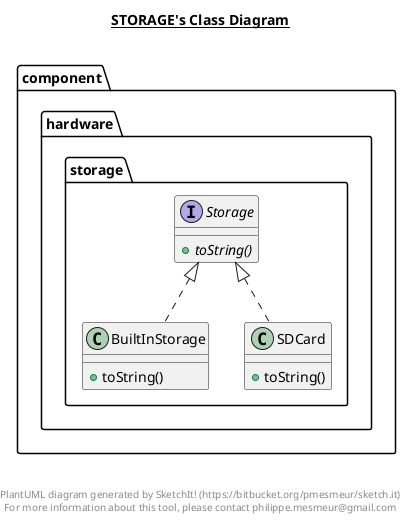 @startuml

title __STORAGE's Class Diagram__\n

  namespace component.hardware.storage {
    class component.hardware.storage.BuiltInStorage {
        + toString()
    }
  }
  

  namespace component.hardware.storage {
    class component.hardware.storage.SDCard {
        + toString()
    }
  }
  

  namespace component.hardware.storage {
    interface component.hardware.storage.Storage {
        {abstract} + toString()
    }
  }
  

  component.hardware.storage.BuiltInStorage .up.|> component.hardware.storage.Storage
  component.hardware.storage.SDCard .up.|> component.hardware.storage.Storage


right footer


PlantUML diagram generated by SketchIt! (https://bitbucket.org/pmesmeur/sketch.it)
For more information about this tool, please contact philippe.mesmeur@gmail.com
endfooter

@enduml
